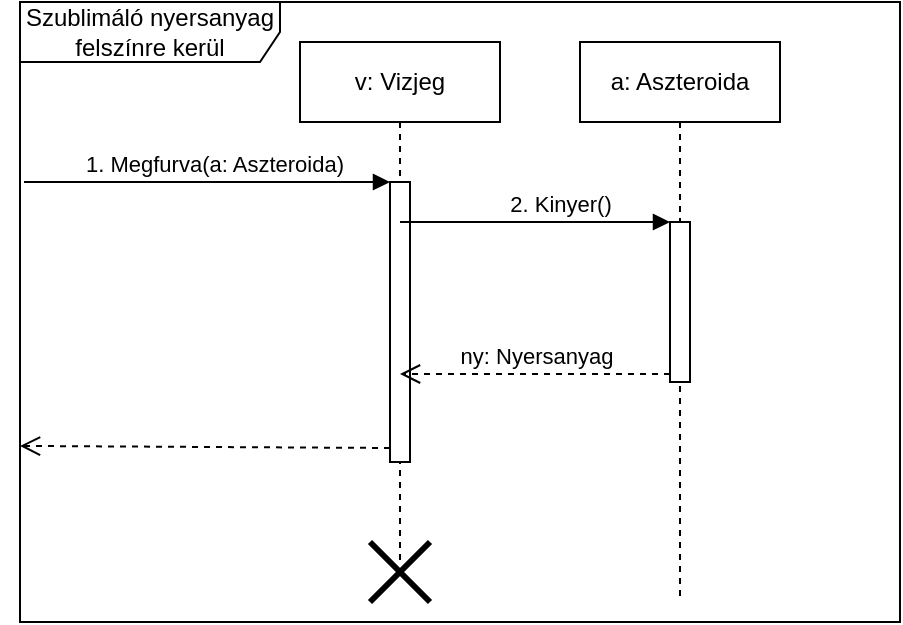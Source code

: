<mxfile version="14.4.4" type="github">
  <diagram id="uMHCdDmu51lUruLCewqE" name="Page-2">
    <mxGraphModel dx="782" dy="437" grid="1" gridSize="10" guides="1" tooltips="1" connect="1" arrows="1" fold="1" page="1" pageScale="1" pageWidth="827" pageHeight="1169" math="0" shadow="0">
      <root>
        <mxCell id="rQEQEOdsTUd7wWxaEc2Q-0" />
        <mxCell id="rQEQEOdsTUd7wWxaEc2Q-1" parent="rQEQEOdsTUd7wWxaEc2Q-0" />
        <mxCell id="nc3qBXWwIngRQdGXPClH-0" value="Szublimáló nyersanyag felszínre kerül" style="shape=umlFrame;whiteSpace=wrap;html=1;width=130;height=30;" parent="rQEQEOdsTUd7wWxaEc2Q-1" vertex="1">
          <mxGeometry x="20" y="10" width="440" height="310" as="geometry" />
        </mxCell>
        <mxCell id="rQEQEOdsTUd7wWxaEc2Q-2" value="v: Vizjeg" style="shape=umlLifeline;perimeter=lifelinePerimeter;whiteSpace=wrap;html=1;container=1;collapsible=0;recursiveResize=0;outlineConnect=0;" parent="rQEQEOdsTUd7wWxaEc2Q-1" vertex="1">
          <mxGeometry x="160" y="30" width="100" height="260" as="geometry" />
        </mxCell>
        <mxCell id="rQEQEOdsTUd7wWxaEc2Q-6" value="" style="html=1;points=[];perimeter=orthogonalPerimeter;" parent="rQEQEOdsTUd7wWxaEc2Q-2" vertex="1">
          <mxGeometry x="45" y="70" width="10" height="140" as="geometry" />
        </mxCell>
        <mxCell id="pmzzwq9JTzwIdC2IC2xl-0" value="a: Aszteroida" style="shape=umlLifeline;perimeter=lifelinePerimeter;whiteSpace=wrap;html=1;container=1;collapsible=0;recursiveResize=0;outlineConnect=0;" parent="rQEQEOdsTUd7wWxaEc2Q-1" vertex="1">
          <mxGeometry x="300" y="30" width="100" height="280" as="geometry" />
        </mxCell>
        <mxCell id="pmzzwq9JTzwIdC2IC2xl-1" value="" style="html=1;points=[];perimeter=orthogonalPerimeter;" parent="pmzzwq9JTzwIdC2IC2xl-0" vertex="1">
          <mxGeometry x="45" y="90" width="10" height="80" as="geometry" />
        </mxCell>
        <mxCell id="pmzzwq9JTzwIdC2IC2xl-2" value="2. Kinyer()" style="html=1;verticalAlign=bottom;endArrow=block;entryX=0;entryY=0;" parent="rQEQEOdsTUd7wWxaEc2Q-1" source="rQEQEOdsTUd7wWxaEc2Q-2" target="pmzzwq9JTzwIdC2IC2xl-1" edge="1">
          <mxGeometry x="0.188" relative="1" as="geometry">
            <mxPoint x="275" y="120" as="sourcePoint" />
            <mxPoint as="offset" />
          </mxGeometry>
        </mxCell>
        <mxCell id="pmzzwq9JTzwIdC2IC2xl-3" value="ny: Nyersanyag" style="html=1;verticalAlign=bottom;endArrow=open;dashed=1;endSize=8;exitX=0;exitY=0.95;" parent="rQEQEOdsTUd7wWxaEc2Q-1" source="pmzzwq9JTzwIdC2IC2xl-1" target="rQEQEOdsTUd7wWxaEc2Q-2" edge="1">
          <mxGeometry relative="1" as="geometry">
            <mxPoint x="275" y="196" as="targetPoint" />
          </mxGeometry>
        </mxCell>
        <mxCell id="tSZZtqSjgruDq3-IJyse-0" value="" style="shape=umlDestroy;whiteSpace=wrap;html=1;strokeWidth=3;" parent="rQEQEOdsTUd7wWxaEc2Q-1" vertex="1">
          <mxGeometry x="195" y="280" width="30" height="30" as="geometry" />
        </mxCell>
        <mxCell id="rQEQEOdsTUd7wWxaEc2Q-7" value="1. Megfurva(a: Aszteroida)" style="html=1;verticalAlign=bottom;endArrow=block;entryX=0;entryY=0;" parent="rQEQEOdsTUd7wWxaEc2Q-1" target="rQEQEOdsTUd7wWxaEc2Q-6" edge="1">
          <mxGeometry x="0.037" relative="1" as="geometry">
            <mxPoint x="22" y="100" as="sourcePoint" />
            <mxPoint as="offset" />
          </mxGeometry>
        </mxCell>
        <mxCell id="rQEQEOdsTUd7wWxaEc2Q-8" value="" style="html=1;verticalAlign=bottom;endArrow=open;dashed=1;endSize=8;exitX=0;exitY=0.95;entryX=0;entryY=0.716;entryDx=0;entryDy=0;entryPerimeter=0;" parent="rQEQEOdsTUd7wWxaEc2Q-1" source="rQEQEOdsTUd7wWxaEc2Q-6" target="nc3qBXWwIngRQdGXPClH-0" edge="1">
          <mxGeometry x="1" y="-108" relative="1" as="geometry">
            <mxPoint x="70" y="233" as="targetPoint" />
            <mxPoint x="-41" y="8" as="offset" />
          </mxGeometry>
        </mxCell>
      </root>
    </mxGraphModel>
  </diagram>
</mxfile>
